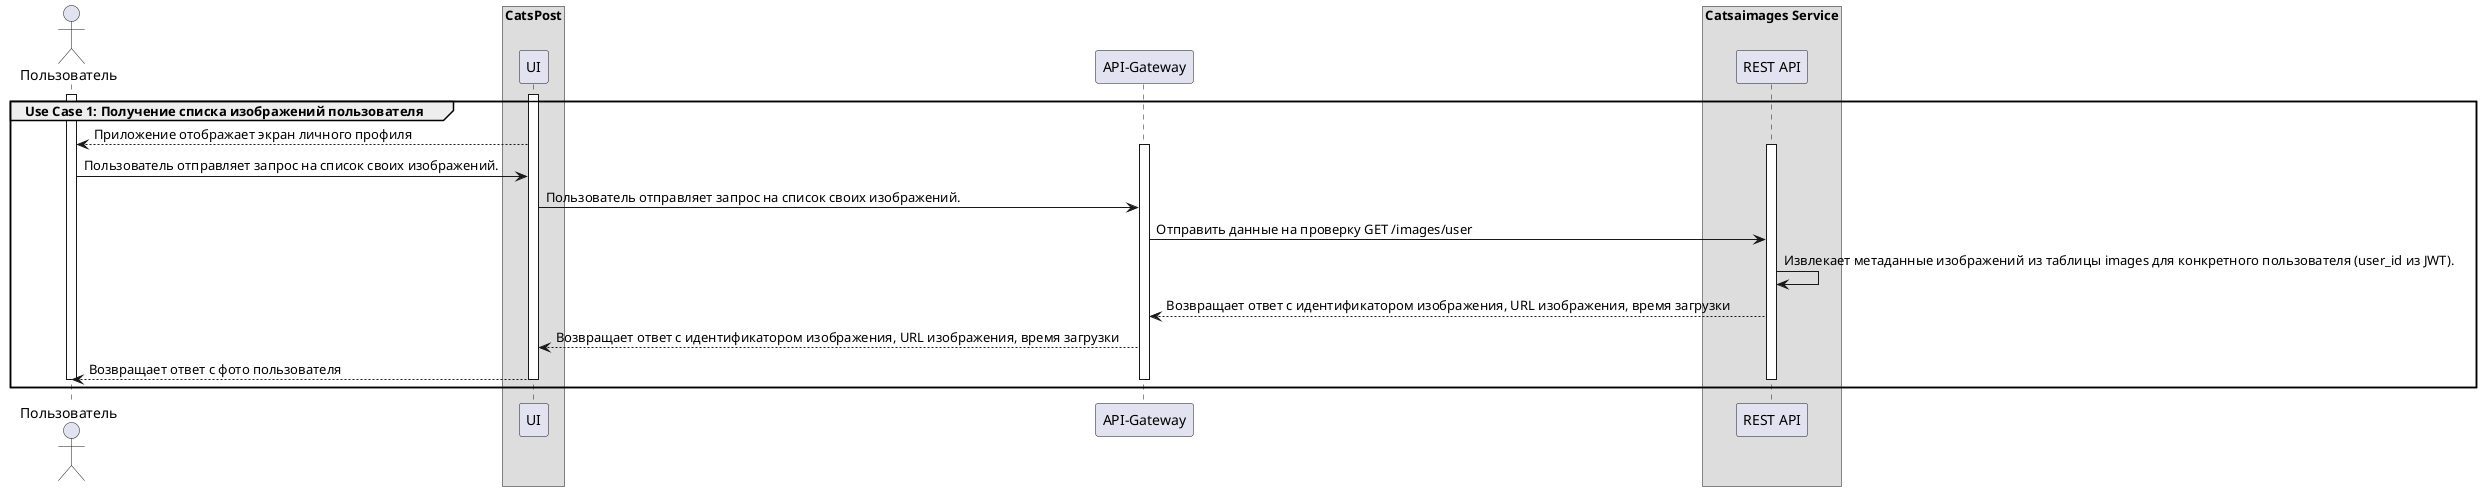@startuml
actor "Пользователь" as User
box "CatsPost"
    participant "UI" as UI
end box
participant "API-Gateway" as Gateway
box "Catsaimages Service"
participant "REST API" as REST
end box

group Use Case 1: Получение списка изображений пользователя
activate User
activate UI
User <-- UI: Приложение отображает экран личного профиля
activate Gateway
activate REST
User -> UI: Пользователь отправляет запрос на список своих изображений.
UI -> Gateway: Пользователь отправляет запрос на список своих изображений.
Gateway -> REST: Отправить данные на проверку GET /images/user
REST -> REST: Извлекает метаданные изображений из таблицы images для конкретного пользователя (user_id из JWT).
REST --> Gateway: Возвращает ответ с идентификатором изображения, URL изображения, время загрузки
Gateway--> UI: Возвращает ответ с идентификатором изображения, URL изображения, время загрузки
UI--> User: Возвращает ответ с фото пользователя
deactivate User
deactivate UI
deactivate Gateway
deactivate REST
end group
@enduml